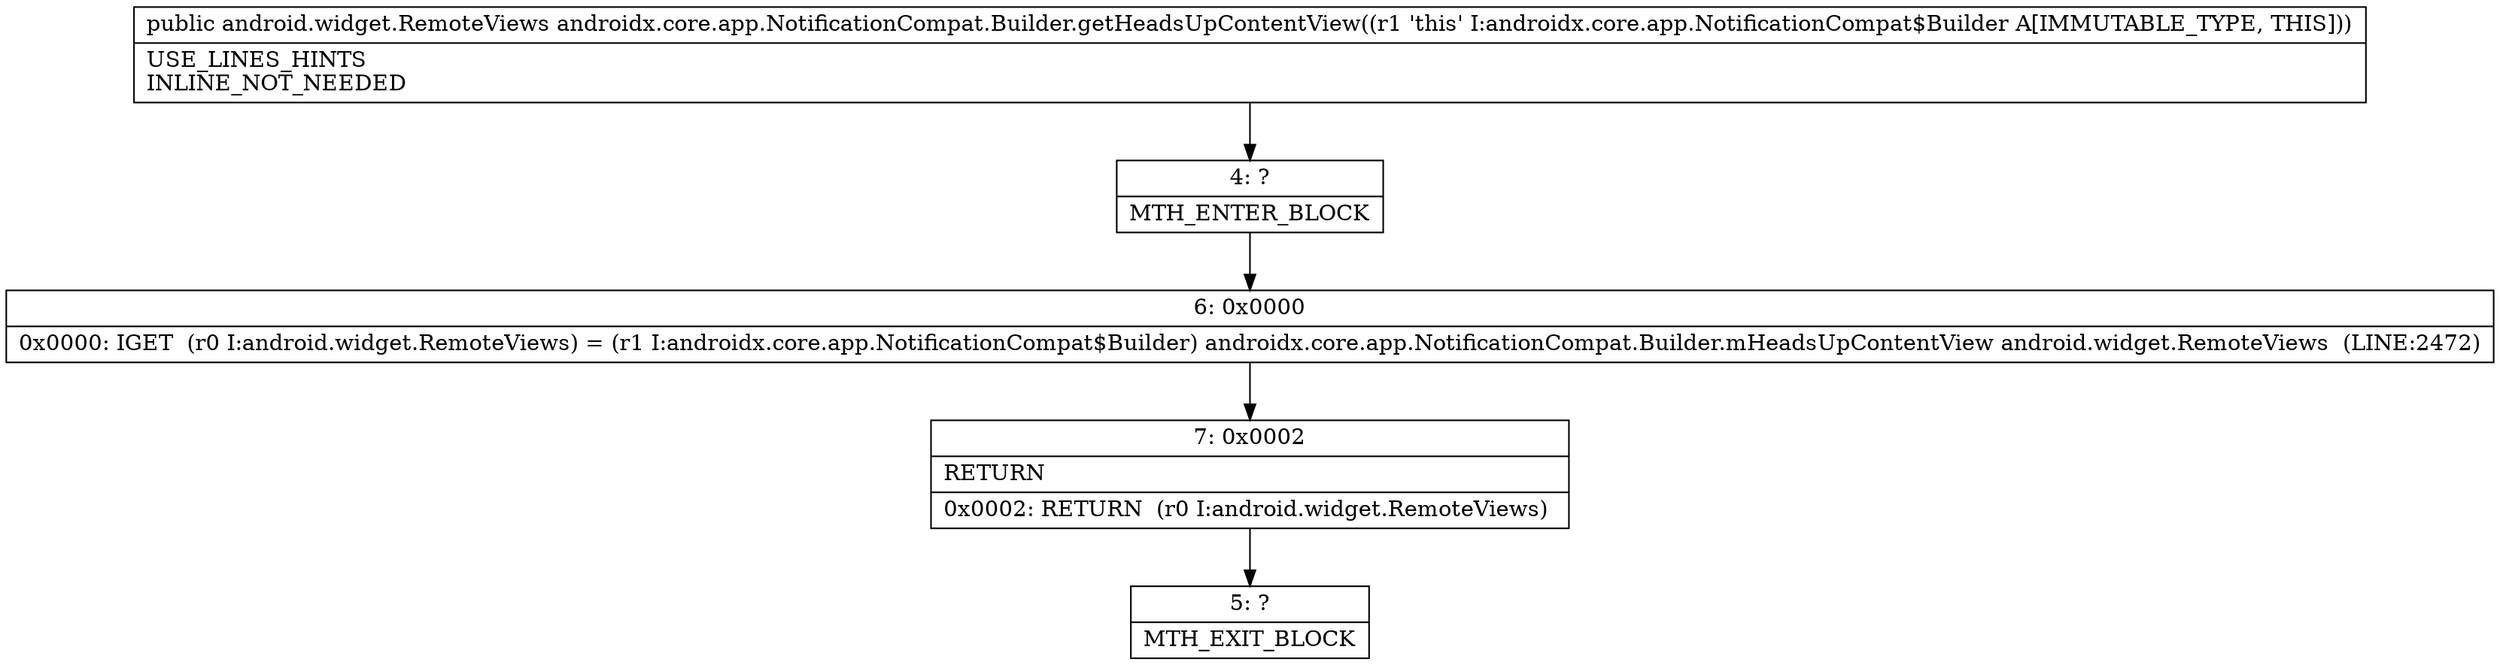 digraph "CFG forandroidx.core.app.NotificationCompat.Builder.getHeadsUpContentView()Landroid\/widget\/RemoteViews;" {
Node_4 [shape=record,label="{4\:\ ?|MTH_ENTER_BLOCK\l}"];
Node_6 [shape=record,label="{6\:\ 0x0000|0x0000: IGET  (r0 I:android.widget.RemoteViews) = (r1 I:androidx.core.app.NotificationCompat$Builder) androidx.core.app.NotificationCompat.Builder.mHeadsUpContentView android.widget.RemoteViews  (LINE:2472)\l}"];
Node_7 [shape=record,label="{7\:\ 0x0002|RETURN\l|0x0002: RETURN  (r0 I:android.widget.RemoteViews) \l}"];
Node_5 [shape=record,label="{5\:\ ?|MTH_EXIT_BLOCK\l}"];
MethodNode[shape=record,label="{public android.widget.RemoteViews androidx.core.app.NotificationCompat.Builder.getHeadsUpContentView((r1 'this' I:androidx.core.app.NotificationCompat$Builder A[IMMUTABLE_TYPE, THIS]))  | USE_LINES_HINTS\lINLINE_NOT_NEEDED\l}"];
MethodNode -> Node_4;Node_4 -> Node_6;
Node_6 -> Node_7;
Node_7 -> Node_5;
}

